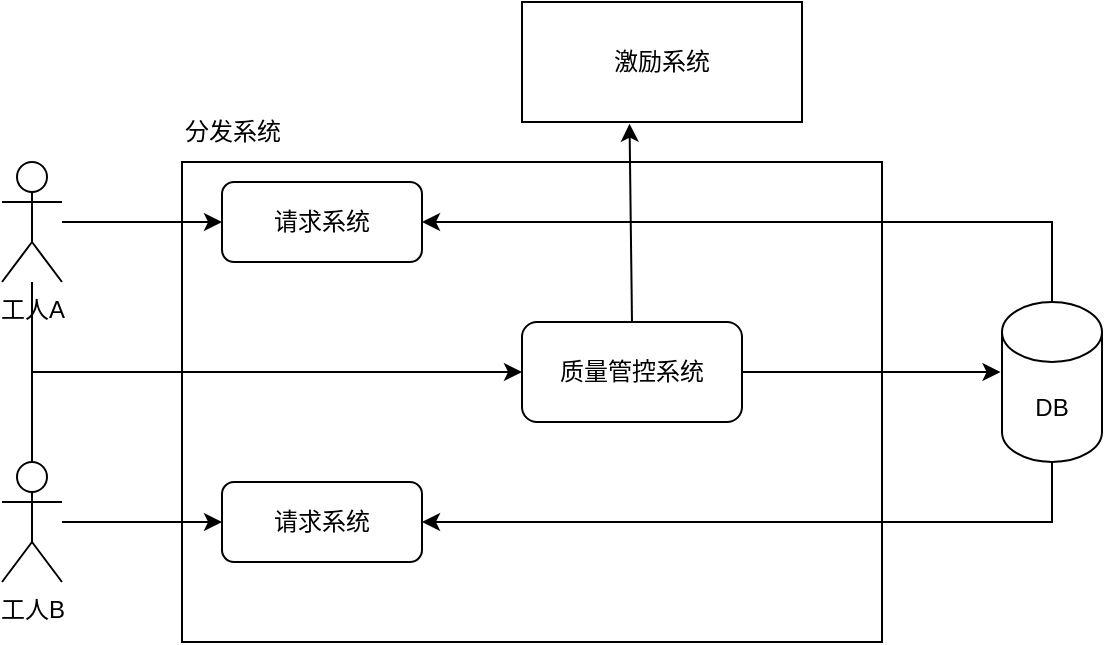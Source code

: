 <mxfile version="22.1.16" type="device" pages="3">
  <diagram name="分发系统数据流" id="cCGnZcnVvxLoGu06B5ku">
    <mxGraphModel dx="795" dy="465" grid="1" gridSize="10" guides="1" tooltips="1" connect="1" arrows="1" fold="1" page="1" pageScale="1" pageWidth="827" pageHeight="1169" math="0" shadow="0">
      <root>
        <mxCell id="0" />
        <mxCell id="1" parent="0" />
        <mxCell id="J8xoONH6IcjNU4KCDM2b-1" value="DB" style="shape=cylinder3;whiteSpace=wrap;html=1;boundedLbl=1;backgroundOutline=1;size=15;" vertex="1" parent="1">
          <mxGeometry x="650" y="190" width="50" height="80" as="geometry" />
        </mxCell>
        <mxCell id="J8xoONH6IcjNU4KCDM2b-2" value="工人A" style="shape=umlActor;verticalLabelPosition=bottom;verticalAlign=top;html=1;outlineConnect=0;" vertex="1" parent="1">
          <mxGeometry x="150" y="120" width="30" height="60" as="geometry" />
        </mxCell>
        <mxCell id="J8xoONH6IcjNU4KCDM2b-3" value="" style="rounded=0;whiteSpace=wrap;html=1;fillColor=none;" vertex="1" parent="1">
          <mxGeometry x="240" y="120" width="350" height="240" as="geometry" />
        </mxCell>
        <mxCell id="J8xoONH6IcjNU4KCDM2b-4" value="分发系统" style="text;html=1;align=center;verticalAlign=middle;resizable=0;points=[];autosize=1;strokeColor=none;fillColor=none;" vertex="1" parent="1">
          <mxGeometry x="230" y="90" width="70" height="30" as="geometry" />
        </mxCell>
        <mxCell id="J8xoONH6IcjNU4KCDM2b-6" value="工人B" style="shape=umlActor;verticalLabelPosition=bottom;verticalAlign=top;html=1;outlineConnect=0;" vertex="1" parent="1">
          <mxGeometry x="150" y="270" width="30" height="60" as="geometry" />
        </mxCell>
        <mxCell id="J8xoONH6IcjNU4KCDM2b-12" value="请求系统" style="rounded=1;whiteSpace=wrap;html=1;" vertex="1" parent="1">
          <mxGeometry x="260" y="130" width="100" height="40" as="geometry" />
        </mxCell>
        <mxCell id="J8xoONH6IcjNU4KCDM2b-13" value="请求系统" style="rounded=1;whiteSpace=wrap;html=1;" vertex="1" parent="1">
          <mxGeometry x="260" y="280" width="100" height="40" as="geometry" />
        </mxCell>
        <mxCell id="J8xoONH6IcjNU4KCDM2b-14" value="" style="endArrow=classic;html=1;rounded=0;entryX=0;entryY=0.5;entryDx=0;entryDy=0;" edge="1" parent="1" source="J8xoONH6IcjNU4KCDM2b-2" target="J8xoONH6IcjNU4KCDM2b-12">
          <mxGeometry width="50" height="50" relative="1" as="geometry">
            <mxPoint x="410" y="270" as="sourcePoint" />
            <mxPoint x="460" y="220" as="targetPoint" />
          </mxGeometry>
        </mxCell>
        <mxCell id="J8xoONH6IcjNU4KCDM2b-15" value="" style="endArrow=classic;html=1;rounded=0;entryX=0;entryY=0.5;entryDx=0;entryDy=0;" edge="1" parent="1">
          <mxGeometry width="50" height="50" relative="1" as="geometry">
            <mxPoint x="180" y="300" as="sourcePoint" />
            <mxPoint x="260" y="300" as="targetPoint" />
          </mxGeometry>
        </mxCell>
        <mxCell id="J8xoONH6IcjNU4KCDM2b-16" value="" style="endArrow=classic;html=1;rounded=0;exitX=0.5;exitY=0;exitDx=0;exitDy=0;exitPerimeter=0;entryX=1;entryY=0.5;entryDx=0;entryDy=0;" edge="1" parent="1" source="J8xoONH6IcjNU4KCDM2b-1" target="J8xoONH6IcjNU4KCDM2b-12">
          <mxGeometry width="50" height="50" relative="1" as="geometry">
            <mxPoint x="410" y="270" as="sourcePoint" />
            <mxPoint x="680" y="120" as="targetPoint" />
            <Array as="points">
              <mxPoint x="675" y="150" />
            </Array>
          </mxGeometry>
        </mxCell>
        <mxCell id="J8xoONH6IcjNU4KCDM2b-17" value="" style="endArrow=classic;html=1;rounded=0;exitX=0.5;exitY=1;exitDx=0;exitDy=0;exitPerimeter=0;entryX=1;entryY=0.5;entryDx=0;entryDy=0;" edge="1" parent="1" source="J8xoONH6IcjNU4KCDM2b-1" target="J8xoONH6IcjNU4KCDM2b-13">
          <mxGeometry width="50" height="50" relative="1" as="geometry">
            <mxPoint x="410" y="270" as="sourcePoint" />
            <mxPoint x="460" y="220" as="targetPoint" />
            <Array as="points">
              <mxPoint x="675" y="300" />
            </Array>
          </mxGeometry>
        </mxCell>
        <mxCell id="J8xoONH6IcjNU4KCDM2b-18" value="质量管控系统" style="rounded=1;whiteSpace=wrap;html=1;" vertex="1" parent="1">
          <mxGeometry x="410" y="200" width="110" height="50" as="geometry" />
        </mxCell>
        <mxCell id="J8xoONH6IcjNU4KCDM2b-19" value="" style="endArrow=classic;html=1;rounded=0;entryX=0;entryY=0.5;entryDx=0;entryDy=0;" edge="1" parent="1" source="J8xoONH6IcjNU4KCDM2b-2" target="J8xoONH6IcjNU4KCDM2b-18">
          <mxGeometry width="50" height="50" relative="1" as="geometry">
            <mxPoint x="160" y="220" as="sourcePoint" />
            <mxPoint x="460" y="220" as="targetPoint" />
            <Array as="points">
              <mxPoint x="165" y="225" />
            </Array>
          </mxGeometry>
        </mxCell>
        <mxCell id="J8xoONH6IcjNU4KCDM2b-21" value="" style="endArrow=none;html=1;rounded=0;" edge="1" parent="1" source="J8xoONH6IcjNU4KCDM2b-6">
          <mxGeometry width="50" height="50" relative="1" as="geometry">
            <mxPoint x="410" y="270" as="sourcePoint" />
            <mxPoint x="165" y="220" as="targetPoint" />
          </mxGeometry>
        </mxCell>
        <mxCell id="J8xoONH6IcjNU4KCDM2b-22" value="" style="endArrow=classic;html=1;rounded=0;exitX=1;exitY=0.5;exitDx=0;exitDy=0;entryX=-0.015;entryY=0.438;entryDx=0;entryDy=0;entryPerimeter=0;" edge="1" parent="1" source="J8xoONH6IcjNU4KCDM2b-18" target="J8xoONH6IcjNU4KCDM2b-1">
          <mxGeometry width="50" height="50" relative="1" as="geometry">
            <mxPoint x="410" y="270" as="sourcePoint" />
            <mxPoint x="460" y="220" as="targetPoint" />
          </mxGeometry>
        </mxCell>
        <mxCell id="J8xoONH6IcjNU4KCDM2b-23" value="激励系统" style="rounded=0;whiteSpace=wrap;html=1;" vertex="1" parent="1">
          <mxGeometry x="410" y="40" width="140" height="60" as="geometry" />
        </mxCell>
        <mxCell id="J8xoONH6IcjNU4KCDM2b-24" value="" style="endArrow=classic;html=1;rounded=0;exitX=0.5;exitY=0;exitDx=0;exitDy=0;entryX=0.384;entryY=1.014;entryDx=0;entryDy=0;entryPerimeter=0;" edge="1" parent="1" source="J8xoONH6IcjNU4KCDM2b-18" target="J8xoONH6IcjNU4KCDM2b-23">
          <mxGeometry width="50" height="50" relative="1" as="geometry">
            <mxPoint x="410" y="200" as="sourcePoint" />
            <mxPoint x="460" y="150" as="targetPoint" />
          </mxGeometry>
        </mxCell>
      </root>
    </mxGraphModel>
  </diagram>
  <diagram id="bhFQqM4WW_lGv-IJn8oy" name="请求系统">
    <mxGraphModel dx="1654" dy="696" grid="1" gridSize="10" guides="1" tooltips="1" connect="1" arrows="1" fold="1" page="1" pageScale="1" pageWidth="827" pageHeight="1169" math="0" shadow="0">
      <root>
        <mxCell id="0" />
        <mxCell id="1" parent="0" />
        <mxCell id="Q1pQuhnml-HJQAPUpsUn-2" value="请求任务" style="rounded=0;whiteSpace=wrap;html=1;" vertex="1" parent="1">
          <mxGeometry x="195" y="180" width="100" height="40" as="geometry" />
        </mxCell>
        <mxCell id="Q1pQuhnml-HJQAPUpsUn-3" value="开始" style="ellipse;whiteSpace=wrap;html=1;" vertex="1" parent="1">
          <mxGeometry x="207.5" y="90" width="75" height="40" as="geometry" />
        </mxCell>
        <mxCell id="Q1pQuhnml-HJQAPUpsUn-4" value="" style="endArrow=classic;html=1;rounded=0;exitX=0.5;exitY=1;exitDx=0;exitDy=0;entryX=0.5;entryY=0;entryDx=0;entryDy=0;" edge="1" parent="1" source="Q1pQuhnml-HJQAPUpsUn-3" target="Q1pQuhnml-HJQAPUpsUn-2">
          <mxGeometry width="50" height="50" relative="1" as="geometry">
            <mxPoint x="330" y="240" as="sourcePoint" />
            <mxPoint x="380" y="190" as="targetPoint" />
          </mxGeometry>
        </mxCell>
        <mxCell id="Q1pQuhnml-HJQAPUpsUn-5" value="" style="endArrow=classic;html=1;rounded=0;exitX=0.5;exitY=1;exitDx=0;exitDy=0;" edge="1" parent="1" source="Q1pQuhnml-HJQAPUpsUn-2">
          <mxGeometry width="50" height="50" relative="1" as="geometry">
            <mxPoint x="330" y="240" as="sourcePoint" />
            <mxPoint x="245" y="260" as="targetPoint" />
          </mxGeometry>
        </mxCell>
        <mxCell id="Q1pQuhnml-HJQAPUpsUn-6" value="已标注过？" style="rhombus;whiteSpace=wrap;html=1;" vertex="1" parent="1">
          <mxGeometry x="191.25" y="260" width="107.5" height="60" as="geometry" />
        </mxCell>
        <mxCell id="Q1pQuhnml-HJQAPUpsUn-7" value="" style="endArrow=classic;html=1;rounded=0;entryX=0;entryY=0.5;entryDx=0;entryDy=0;" edge="1" parent="1" target="Q1pQuhnml-HJQAPUpsUn-9">
          <mxGeometry width="50" height="50" relative="1" as="geometry">
            <mxPoint x="300" y="290" as="sourcePoint" />
            <mxPoint x="410" y="290" as="targetPoint" />
          </mxGeometry>
        </mxCell>
        <mxCell id="Q1pQuhnml-HJQAPUpsUn-8" value="是" style="edgeLabel;html=1;align=center;verticalAlign=middle;resizable=0;points=[];" vertex="1" connectable="0" parent="Q1pQuhnml-HJQAPUpsUn-7">
          <mxGeometry x="-0.211" y="2" relative="1" as="geometry">
            <mxPoint as="offset" />
          </mxGeometry>
        </mxCell>
        <mxCell id="Q1pQuhnml-HJQAPUpsUn-9" value="放弃" style="rounded=0;whiteSpace=wrap;html=1;" vertex="1" parent="1">
          <mxGeometry x="414" y="270" width="96" height="40" as="geometry" />
        </mxCell>
        <mxCell id="Q1pQuhnml-HJQAPUpsUn-10" value="" style="endArrow=classic;html=1;rounded=0;exitX=0.5;exitY=1;exitDx=0;exitDy=0;" edge="1" parent="1" source="Q1pQuhnml-HJQAPUpsUn-6">
          <mxGeometry width="50" height="50" relative="1" as="geometry">
            <mxPoint x="330" y="310" as="sourcePoint" />
            <mxPoint x="245" y="360" as="targetPoint" />
          </mxGeometry>
        </mxCell>
        <mxCell id="Q1pQuhnml-HJQAPUpsUn-11" value="否" style="edgeLabel;html=1;align=center;verticalAlign=middle;resizable=0;points=[];" vertex="1" connectable="0" parent="Q1pQuhnml-HJQAPUpsUn-10">
          <mxGeometry x="-0.112" y="-2" relative="1" as="geometry">
            <mxPoint as="offset" />
          </mxGeometry>
        </mxCell>
        <mxCell id="Q1pQuhnml-HJQAPUpsUn-12" value="锁定" style="rounded=0;whiteSpace=wrap;html=1;" vertex="1" parent="1">
          <mxGeometry x="191.25" y="360" width="98.75" height="50" as="geometry" />
        </mxCell>
        <mxCell id="Q1pQuhnml-HJQAPUpsUn-13" value="" style="endArrow=classic;html=1;rounded=0;exitX=0.5;exitY=1;exitDx=0;exitDy=0;" edge="1" parent="1" source="Q1pQuhnml-HJQAPUpsUn-12" target="Q1pQuhnml-HJQAPUpsUn-14">
          <mxGeometry width="50" height="50" relative="1" as="geometry">
            <mxPoint x="330" y="380" as="sourcePoint" />
            <mxPoint x="241" y="460" as="targetPoint" />
          </mxGeometry>
        </mxCell>
        <mxCell id="Q1pQuhnml-HJQAPUpsUn-14" value="派发给用户" style="rounded=0;whiteSpace=wrap;html=1;" vertex="1" parent="1">
          <mxGeometry x="190.93" y="450" width="99.07" height="50" as="geometry" />
        </mxCell>
        <mxCell id="Q1pQuhnml-HJQAPUpsUn-15" value="" style="endArrow=classic;html=1;rounded=0;exitX=0.5;exitY=1;exitDx=0;exitDy=0;" edge="1" parent="1" source="Q1pQuhnml-HJQAPUpsUn-14" target="Q1pQuhnml-HJQAPUpsUn-16">
          <mxGeometry width="50" height="50" relative="1" as="geometry">
            <mxPoint x="330" y="520" as="sourcePoint" />
            <mxPoint x="240" y="540" as="targetPoint" />
          </mxGeometry>
        </mxCell>
        <mxCell id="Q1pQuhnml-HJQAPUpsUn-16" value="标注完成？" style="rhombus;whiteSpace=wrap;html=1;" vertex="1" parent="1">
          <mxGeometry x="195" y="530" width="89.53" height="60" as="geometry" />
        </mxCell>
        <mxCell id="Q1pQuhnml-HJQAPUpsUn-17" value="" style="endArrow=classic;html=1;rounded=0;exitX=0.5;exitY=1;exitDx=0;exitDy=0;" edge="1" parent="1" source="Q1pQuhnml-HJQAPUpsUn-16" target="Q1pQuhnml-HJQAPUpsUn-18">
          <mxGeometry width="50" height="50" relative="1" as="geometry">
            <mxPoint x="330" y="590" as="sourcePoint" />
            <mxPoint x="240" y="630" as="targetPoint" />
          </mxGeometry>
        </mxCell>
        <mxCell id="Q1pQuhnml-HJQAPUpsUn-19" value="是" style="edgeLabel;html=1;align=center;verticalAlign=middle;resizable=0;points=[];" vertex="1" connectable="0" parent="Q1pQuhnml-HJQAPUpsUn-17">
          <mxGeometry x="-0.344" y="2" relative="1" as="geometry">
            <mxPoint as="offset" />
          </mxGeometry>
        </mxCell>
        <mxCell id="Q1pQuhnml-HJQAPUpsUn-18" value="交由质量管控系统" style="rounded=0;whiteSpace=wrap;html=1;" vertex="1" parent="1">
          <mxGeometry x="190" y="620" width="100" height="50" as="geometry" />
        </mxCell>
        <mxCell id="Q1pQuhnml-HJQAPUpsUn-20" value="" style="endArrow=classic;html=1;rounded=0;exitX=1;exitY=0.5;exitDx=0;exitDy=0;" edge="1" parent="1" source="Q1pQuhnml-HJQAPUpsUn-16">
          <mxGeometry width="50" height="50" relative="1" as="geometry">
            <mxPoint x="330" y="590" as="sourcePoint" />
            <mxPoint x="380" y="560" as="targetPoint" />
          </mxGeometry>
        </mxCell>
        <mxCell id="Q1pQuhnml-HJQAPUpsUn-22" value="否" style="edgeLabel;html=1;align=center;verticalAlign=middle;resizable=0;points=[];" vertex="1" connectable="0" parent="Q1pQuhnml-HJQAPUpsUn-20">
          <mxGeometry x="-0.201" y="2" relative="1" as="geometry">
            <mxPoint as="offset" />
          </mxGeometry>
        </mxCell>
        <mxCell id="Q1pQuhnml-HJQAPUpsUn-23" value="解除锁定，放回数据库" style="rounded=0;whiteSpace=wrap;html=1;" vertex="1" parent="1">
          <mxGeometry x="380" y="540" width="100" height="40" as="geometry" />
        </mxCell>
        <mxCell id="Q1pQuhnml-HJQAPUpsUn-24" value="" style="endArrow=classic;html=1;rounded=0;exitX=0.5;exitY=1;exitDx=0;exitDy=0;" edge="1" parent="1" source="Q1pQuhnml-HJQAPUpsUn-18" target="Q1pQuhnml-HJQAPUpsUn-25">
          <mxGeometry width="50" height="50" relative="1" as="geometry">
            <mxPoint x="310" y="540" as="sourcePoint" />
            <mxPoint x="240" y="710" as="targetPoint" />
          </mxGeometry>
        </mxCell>
        <mxCell id="Q1pQuhnml-HJQAPUpsUn-25" value="结束" style="ellipse;whiteSpace=wrap;html=1;" vertex="1" parent="1">
          <mxGeometry x="190" y="700" width="99.37" height="50" as="geometry" />
        </mxCell>
        <mxCell id="Q1pQuhnml-HJQAPUpsUn-26" value="" style="endArrow=classic;html=1;rounded=0;entryX=1;entryY=0.5;entryDx=0;entryDy=0;exitX=0.5;exitY=1;exitDx=0;exitDy=0;" edge="1" parent="1" source="Q1pQuhnml-HJQAPUpsUn-23" target="Q1pQuhnml-HJQAPUpsUn-25">
          <mxGeometry width="50" height="50" relative="1" as="geometry">
            <mxPoint x="310" y="550" as="sourcePoint" />
            <mxPoint x="360" y="500" as="targetPoint" />
            <Array as="points">
              <mxPoint x="430" y="725" />
            </Array>
          </mxGeometry>
        </mxCell>
        <mxCell id="Q1pQuhnml-HJQAPUpsUn-27" value="" style="endArrow=classic;html=1;rounded=0;exitX=0.5;exitY=0;exitDx=0;exitDy=0;entryX=1;entryY=0.5;entryDx=0;entryDy=0;" edge="1" parent="1" source="Q1pQuhnml-HJQAPUpsUn-9" target="Q1pQuhnml-HJQAPUpsUn-2">
          <mxGeometry width="50" height="50" relative="1" as="geometry">
            <mxPoint x="310" y="320" as="sourcePoint" />
            <mxPoint x="360" y="270" as="targetPoint" />
            <Array as="points">
              <mxPoint x="462" y="200" />
            </Array>
          </mxGeometry>
        </mxCell>
      </root>
    </mxGraphModel>
  </diagram>
  <diagram id="8-ksM3i0j_gJONqbRhBs" name="第 3 页">
    <mxGraphModel dx="658" dy="385" grid="1" gridSize="10" guides="1" tooltips="1" connect="1" arrows="1" fold="1" page="1" pageScale="1" pageWidth="827" pageHeight="1169" math="0" shadow="0">
      <root>
        <mxCell id="0" />
        <mxCell id="1" parent="0" />
        <mxCell id="ln2UoVWE-zgbKdHY0ksa-5" value="开始" style="ellipse;whiteSpace=wrap;html=1;" vertex="1" parent="1">
          <mxGeometry x="300" y="60" width="90" height="50" as="geometry" />
        </mxCell>
        <mxCell id="ln2UoVWE-zgbKdHY0ksa-6" value="" style="endArrow=classic;html=1;rounded=0;exitX=0.5;exitY=1;exitDx=0;exitDy=0;" edge="1" parent="1" source="ln2UoVWE-zgbKdHY0ksa-5">
          <mxGeometry width="50" height="50" relative="1" as="geometry">
            <mxPoint x="340" y="250" as="sourcePoint" />
            <mxPoint x="345" y="150" as="targetPoint" />
          </mxGeometry>
        </mxCell>
        <mxCell id="ln2UoVWE-zgbKdHY0ksa-7" value="获取用户标注结果A" style="rounded=0;whiteSpace=wrap;html=1;" vertex="1" parent="1">
          <mxGeometry x="300" y="150" width="90" height="50" as="geometry" />
        </mxCell>
        <mxCell id="ln2UoVWE-zgbKdHY0ksa-10" value="" style="endArrow=classic;html=1;rounded=0;exitX=0.5;exitY=1;exitDx=0;exitDy=0;" edge="1" parent="1" source="ln2UoVWE-zgbKdHY0ksa-7" target="ln2UoVWE-zgbKdHY0ksa-11">
          <mxGeometry width="50" height="50" relative="1" as="geometry">
            <mxPoint x="340" y="250" as="sourcePoint" />
            <mxPoint x="345" y="240" as="targetPoint" />
          </mxGeometry>
        </mxCell>
        <mxCell id="ln2UoVWE-zgbKdHY0ksa-11" value="第一次标注？" style="rhombus;whiteSpace=wrap;html=1;" vertex="1" parent="1">
          <mxGeometry x="293.75" y="230" width="102.5" height="60" as="geometry" />
        </mxCell>
        <mxCell id="ln2UoVWE-zgbKdHY0ksa-13" value="" style="endArrow=classic;html=1;rounded=0;exitX=1;exitY=0.5;exitDx=0;exitDy=0;" edge="1" parent="1" source="ln2UoVWE-zgbKdHY0ksa-11">
          <mxGeometry width="50" height="50" relative="1" as="geometry">
            <mxPoint x="414" y="260" as="sourcePoint" />
            <mxPoint x="490" y="260" as="targetPoint" />
          </mxGeometry>
        </mxCell>
        <mxCell id="ln2UoVWE-zgbKdHY0ksa-14" value="是" style="edgeLabel;html=1;align=center;verticalAlign=middle;resizable=0;points=[];" vertex="1" connectable="0" parent="ln2UoVWE-zgbKdHY0ksa-13">
          <mxGeometry x="-0.23" y="-2" relative="1" as="geometry">
            <mxPoint as="offset" />
          </mxGeometry>
        </mxCell>
        <mxCell id="ln2UoVWE-zgbKdHY0ksa-15" value="放入数据库，等待下次派发" style="rounded=0;whiteSpace=wrap;html=1;" vertex="1" parent="1">
          <mxGeometry x="490" y="240" width="105" height="40" as="geometry" />
        </mxCell>
        <mxCell id="ln2UoVWE-zgbKdHY0ksa-16" value="" style="endArrow=classic;html=1;rounded=0;exitX=0.5;exitY=1;exitDx=0;exitDy=0;entryX=0.5;entryY=0;entryDx=0;entryDy=0;" edge="1" parent="1" source="ln2UoVWE-zgbKdHY0ksa-11" target="ln2UoVWE-zgbKdHY0ksa-21">
          <mxGeometry width="50" height="50" relative="1" as="geometry">
            <mxPoint x="340" y="320" as="sourcePoint" />
            <mxPoint x="345" y="350" as="targetPoint" />
          </mxGeometry>
        </mxCell>
        <mxCell id="ln2UoVWE-zgbKdHY0ksa-17" value="否" style="edgeLabel;html=1;align=center;verticalAlign=middle;resizable=0;points=[];" vertex="1" connectable="0" parent="ln2UoVWE-zgbKdHY0ksa-16">
          <mxGeometry x="-0.224" y="-2" relative="1" as="geometry">
            <mxPoint as="offset" />
          </mxGeometry>
        </mxCell>
        <mxCell id="ln2UoVWE-zgbKdHY0ksa-18" value="之前标注结果" style="rounded=0;whiteSpace=wrap;html=1;" vertex="1" parent="1">
          <mxGeometry x="110" y="355" width="90" height="40" as="geometry" />
        </mxCell>
        <mxCell id="ln2UoVWE-zgbKdHY0ksa-19" value="" style="endArrow=classic;html=1;rounded=0;exitX=1;exitY=0.5;exitDx=0;exitDy=0;entryX=0;entryY=0.5;entryDx=0;entryDy=0;" edge="1" parent="1" source="ln2UoVWE-zgbKdHY0ksa-18" target="ln2UoVWE-zgbKdHY0ksa-21">
          <mxGeometry width="50" height="50" relative="1" as="geometry">
            <mxPoint x="340" y="320" as="sourcePoint" />
            <mxPoint x="240" y="375" as="targetPoint" />
          </mxGeometry>
        </mxCell>
        <mxCell id="ln2UoVWE-zgbKdHY0ksa-21" value="一致性比对" style="rhombus;whiteSpace=wrap;html=1;" vertex="1" parent="1">
          <mxGeometry x="291.25" y="346.25" width="105" height="57.5" as="geometry" />
        </mxCell>
        <mxCell id="ln2UoVWE-zgbKdHY0ksa-23" value="" style="endArrow=classic;html=1;rounded=0;exitX=1;exitY=0.5;exitDx=0;exitDy=0;entryX=0.5;entryY=1;entryDx=0;entryDy=0;" edge="1" parent="1" source="ln2UoVWE-zgbKdHY0ksa-21" target="ln2UoVWE-zgbKdHY0ksa-15">
          <mxGeometry width="50" height="50" relative="1" as="geometry">
            <mxPoint x="420" y="380" as="sourcePoint" />
            <mxPoint x="500" y="375" as="targetPoint" />
            <Array as="points">
              <mxPoint x="543" y="375" />
            </Array>
          </mxGeometry>
        </mxCell>
        <mxCell id="ln2UoVWE-zgbKdHY0ksa-24" value="不一致" style="edgeLabel;html=1;align=center;verticalAlign=middle;resizable=0;points=[];" vertex="1" connectable="0" parent="ln2UoVWE-zgbKdHY0ksa-23">
          <mxGeometry x="-0.078" y="-2" relative="1" as="geometry">
            <mxPoint as="offset" />
          </mxGeometry>
        </mxCell>
        <mxCell id="ln2UoVWE-zgbKdHY0ksa-25" value="" style="endArrow=classic;html=1;rounded=0;exitX=0.5;exitY=1;exitDx=0;exitDy=0;" edge="1" parent="1" source="ln2UoVWE-zgbKdHY0ksa-21">
          <mxGeometry width="50" height="50" relative="1" as="geometry">
            <mxPoint x="340" y="390" as="sourcePoint" />
            <mxPoint x="344" y="470" as="targetPoint" />
          </mxGeometry>
        </mxCell>
        <mxCell id="ln2UoVWE-zgbKdHY0ksa-26" value="一致" style="edgeLabel;html=1;align=center;verticalAlign=middle;resizable=0;points=[];" vertex="1" connectable="0" parent="ln2UoVWE-zgbKdHY0ksa-25">
          <mxGeometry x="-0.109" y="-1" relative="1" as="geometry">
            <mxPoint as="offset" />
          </mxGeometry>
        </mxCell>
        <mxCell id="ln2UoVWE-zgbKdHY0ksa-28" value="任务完成，存入数据库" style="rounded=0;whiteSpace=wrap;html=1;" vertex="1" parent="1">
          <mxGeometry x="297.5" y="470" width="98.75" height="40" as="geometry" />
        </mxCell>
        <mxCell id="ln2UoVWE-zgbKdHY0ksa-29" value="结束" style="ellipse;whiteSpace=wrap;html=1;" vertex="1" parent="1">
          <mxGeometry x="309.38" y="563" width="75" height="43" as="geometry" />
        </mxCell>
        <mxCell id="ln2UoVWE-zgbKdHY0ksa-30" value="" style="endArrow=classic;html=1;rounded=0;exitX=0.5;exitY=1;exitDx=0;exitDy=0;entryX=0.5;entryY=0;entryDx=0;entryDy=0;" edge="1" parent="1" source="ln2UoVWE-zgbKdHY0ksa-28" target="ln2UoVWE-zgbKdHY0ksa-29">
          <mxGeometry width="50" height="50" relative="1" as="geometry">
            <mxPoint x="340" y="460" as="sourcePoint" />
            <mxPoint x="390" y="410" as="targetPoint" />
          </mxGeometry>
        </mxCell>
        <mxCell id="ln2UoVWE-zgbKdHY0ksa-31" value="" style="endArrow=classic;html=1;rounded=0;exitX=0.75;exitY=1;exitDx=0;exitDy=0;entryX=1;entryY=0.5;entryDx=0;entryDy=0;" edge="1" parent="1" source="ln2UoVWE-zgbKdHY0ksa-15" target="ln2UoVWE-zgbKdHY0ksa-29">
          <mxGeometry width="50" height="50" relative="1" as="geometry">
            <mxPoint x="340" y="460" as="sourcePoint" />
            <mxPoint x="390" y="410" as="targetPoint" />
            <Array as="points">
              <mxPoint x="570" y="584" />
            </Array>
          </mxGeometry>
        </mxCell>
      </root>
    </mxGraphModel>
  </diagram>
</mxfile>
